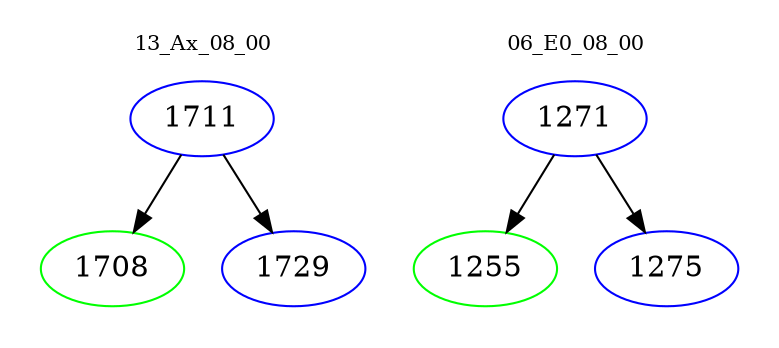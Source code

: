 digraph{
subgraph cluster_0 {
color = white
label = "13_Ax_08_00";
fontsize=10;
T0_1711 [label="1711", color="blue"]
T0_1711 -> T0_1708 [color="black"]
T0_1708 [label="1708", color="green"]
T0_1711 -> T0_1729 [color="black"]
T0_1729 [label="1729", color="blue"]
}
subgraph cluster_1 {
color = white
label = "06_E0_08_00";
fontsize=10;
T1_1271 [label="1271", color="blue"]
T1_1271 -> T1_1255 [color="black"]
T1_1255 [label="1255", color="green"]
T1_1271 -> T1_1275 [color="black"]
T1_1275 [label="1275", color="blue"]
}
}
